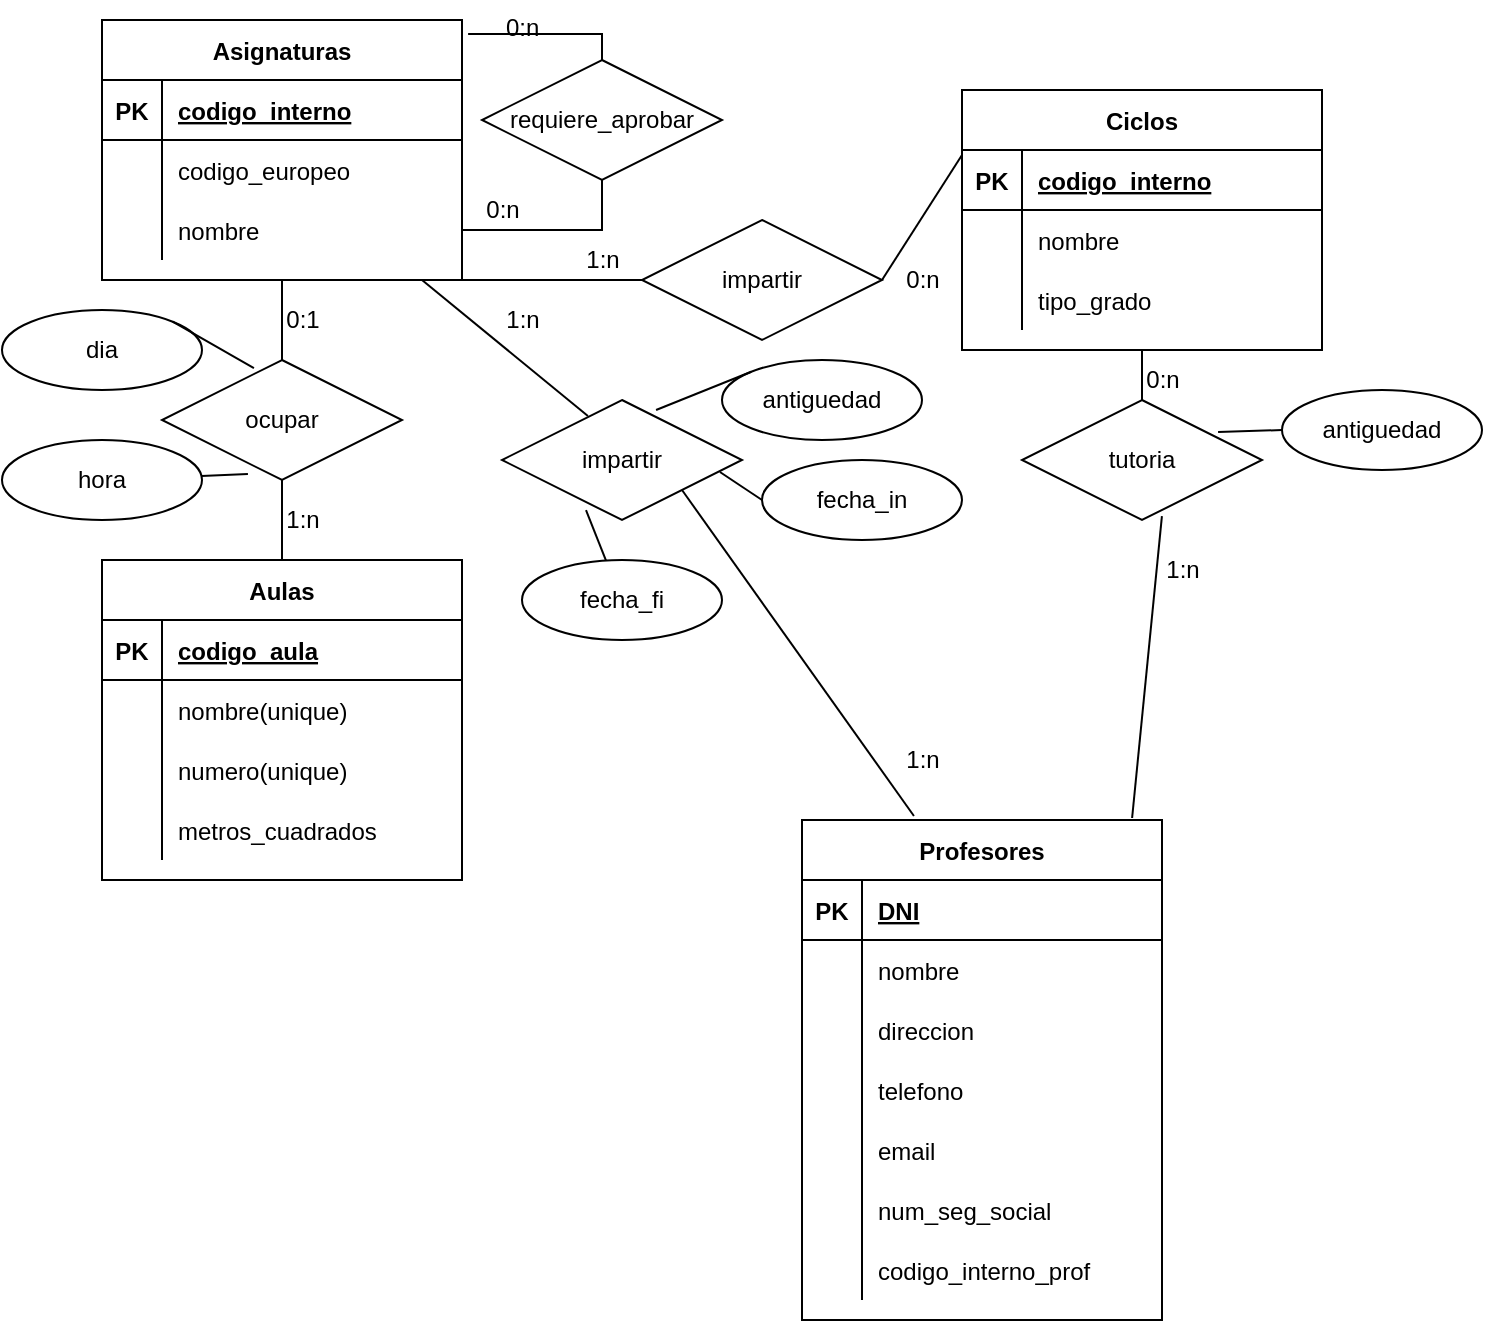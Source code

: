 <mxfile version="20.2.0" type="github">
  <diagram id="R2lEEEUBdFMjLlhIrx00" name="Page-1">
    <mxGraphModel dx="1792" dy="805" grid="1" gridSize="10" guides="1" tooltips="1" connect="1" arrows="1" fold="1" page="1" pageScale="1" pageWidth="850" pageHeight="1100" math="0" shadow="0" extFonts="Permanent Marker^https://fonts.googleapis.com/css?family=Permanent+Marker">
      <root>
        <mxCell id="0" />
        <mxCell id="1" parent="0" />
        <mxCell id="8V_vAFxQkfGyWALnuHqf-1" value="Asignaturas" style="shape=table;startSize=30;container=1;collapsible=1;childLayout=tableLayout;fixedRows=1;rowLines=0;fontStyle=1;align=center;resizeLast=1;" vertex="1" parent="1">
          <mxGeometry x="40" y="40" width="180" height="130" as="geometry" />
        </mxCell>
        <mxCell id="8V_vAFxQkfGyWALnuHqf-2" value="" style="shape=tableRow;horizontal=0;startSize=0;swimlaneHead=0;swimlaneBody=0;fillColor=none;collapsible=0;dropTarget=0;points=[[0,0.5],[1,0.5]];portConstraint=eastwest;top=0;left=0;right=0;bottom=1;" vertex="1" parent="8V_vAFxQkfGyWALnuHqf-1">
          <mxGeometry y="30" width="180" height="30" as="geometry" />
        </mxCell>
        <mxCell id="8V_vAFxQkfGyWALnuHqf-3" value="PK" style="shape=partialRectangle;connectable=0;fillColor=none;top=0;left=0;bottom=0;right=0;fontStyle=1;overflow=hidden;" vertex="1" parent="8V_vAFxQkfGyWALnuHqf-2">
          <mxGeometry width="30" height="30" as="geometry">
            <mxRectangle width="30" height="30" as="alternateBounds" />
          </mxGeometry>
        </mxCell>
        <mxCell id="8V_vAFxQkfGyWALnuHqf-4" value="codigo_interno" style="shape=partialRectangle;connectable=0;fillColor=none;top=0;left=0;bottom=0;right=0;align=left;spacingLeft=6;fontStyle=5;overflow=hidden;" vertex="1" parent="8V_vAFxQkfGyWALnuHqf-2">
          <mxGeometry x="30" width="150" height="30" as="geometry">
            <mxRectangle width="150" height="30" as="alternateBounds" />
          </mxGeometry>
        </mxCell>
        <mxCell id="8V_vAFxQkfGyWALnuHqf-5" value="" style="shape=tableRow;horizontal=0;startSize=0;swimlaneHead=0;swimlaneBody=0;fillColor=none;collapsible=0;dropTarget=0;points=[[0,0.5],[1,0.5]];portConstraint=eastwest;top=0;left=0;right=0;bottom=0;" vertex="1" parent="8V_vAFxQkfGyWALnuHqf-1">
          <mxGeometry y="60" width="180" height="30" as="geometry" />
        </mxCell>
        <mxCell id="8V_vAFxQkfGyWALnuHqf-6" value="" style="shape=partialRectangle;connectable=0;fillColor=none;top=0;left=0;bottom=0;right=0;editable=1;overflow=hidden;" vertex="1" parent="8V_vAFxQkfGyWALnuHqf-5">
          <mxGeometry width="30" height="30" as="geometry">
            <mxRectangle width="30" height="30" as="alternateBounds" />
          </mxGeometry>
        </mxCell>
        <mxCell id="8V_vAFxQkfGyWALnuHqf-7" value="codigo_europeo" style="shape=partialRectangle;connectable=0;fillColor=none;top=0;left=0;bottom=0;right=0;align=left;spacingLeft=6;overflow=hidden;" vertex="1" parent="8V_vAFxQkfGyWALnuHqf-5">
          <mxGeometry x="30" width="150" height="30" as="geometry">
            <mxRectangle width="150" height="30" as="alternateBounds" />
          </mxGeometry>
        </mxCell>
        <mxCell id="8V_vAFxQkfGyWALnuHqf-8" value="" style="shape=tableRow;horizontal=0;startSize=0;swimlaneHead=0;swimlaneBody=0;fillColor=none;collapsible=0;dropTarget=0;points=[[0,0.5],[1,0.5]];portConstraint=eastwest;top=0;left=0;right=0;bottom=0;" vertex="1" parent="8V_vAFxQkfGyWALnuHqf-1">
          <mxGeometry y="90" width="180" height="30" as="geometry" />
        </mxCell>
        <mxCell id="8V_vAFxQkfGyWALnuHqf-9" value="" style="shape=partialRectangle;connectable=0;fillColor=none;top=0;left=0;bottom=0;right=0;editable=1;overflow=hidden;" vertex="1" parent="8V_vAFxQkfGyWALnuHqf-8">
          <mxGeometry width="30" height="30" as="geometry">
            <mxRectangle width="30" height="30" as="alternateBounds" />
          </mxGeometry>
        </mxCell>
        <mxCell id="8V_vAFxQkfGyWALnuHqf-10" value="nombre" style="shape=partialRectangle;connectable=0;fillColor=none;top=0;left=0;bottom=0;right=0;align=left;spacingLeft=6;overflow=hidden;" vertex="1" parent="8V_vAFxQkfGyWALnuHqf-8">
          <mxGeometry x="30" width="150" height="30" as="geometry">
            <mxRectangle width="150" height="30" as="alternateBounds" />
          </mxGeometry>
        </mxCell>
        <mxCell id="8V_vAFxQkfGyWALnuHqf-14" value="Ciclos" style="shape=table;startSize=30;container=1;collapsible=1;childLayout=tableLayout;fixedRows=1;rowLines=0;fontStyle=1;align=center;resizeLast=1;" vertex="1" parent="1">
          <mxGeometry x="470" y="75" width="180" height="130" as="geometry" />
        </mxCell>
        <mxCell id="8V_vAFxQkfGyWALnuHqf-15" value="" style="shape=tableRow;horizontal=0;startSize=0;swimlaneHead=0;swimlaneBody=0;fillColor=none;collapsible=0;dropTarget=0;points=[[0,0.5],[1,0.5]];portConstraint=eastwest;top=0;left=0;right=0;bottom=1;" vertex="1" parent="8V_vAFxQkfGyWALnuHqf-14">
          <mxGeometry y="30" width="180" height="30" as="geometry" />
        </mxCell>
        <mxCell id="8V_vAFxQkfGyWALnuHqf-16" value="PK" style="shape=partialRectangle;connectable=0;fillColor=none;top=0;left=0;bottom=0;right=0;fontStyle=1;overflow=hidden;" vertex="1" parent="8V_vAFxQkfGyWALnuHqf-15">
          <mxGeometry width="30" height="30" as="geometry">
            <mxRectangle width="30" height="30" as="alternateBounds" />
          </mxGeometry>
        </mxCell>
        <mxCell id="8V_vAFxQkfGyWALnuHqf-17" value="codigo_interno" style="shape=partialRectangle;connectable=0;fillColor=none;top=0;left=0;bottom=0;right=0;align=left;spacingLeft=6;fontStyle=5;overflow=hidden;" vertex="1" parent="8V_vAFxQkfGyWALnuHqf-15">
          <mxGeometry x="30" width="150" height="30" as="geometry">
            <mxRectangle width="150" height="30" as="alternateBounds" />
          </mxGeometry>
        </mxCell>
        <mxCell id="8V_vAFxQkfGyWALnuHqf-21" value="" style="shape=tableRow;horizontal=0;startSize=0;swimlaneHead=0;swimlaneBody=0;fillColor=none;collapsible=0;dropTarget=0;points=[[0,0.5],[1,0.5]];portConstraint=eastwest;top=0;left=0;right=0;bottom=0;" vertex="1" parent="8V_vAFxQkfGyWALnuHqf-14">
          <mxGeometry y="60" width="180" height="30" as="geometry" />
        </mxCell>
        <mxCell id="8V_vAFxQkfGyWALnuHqf-22" value="" style="shape=partialRectangle;connectable=0;fillColor=none;top=0;left=0;bottom=0;right=0;editable=1;overflow=hidden;" vertex="1" parent="8V_vAFxQkfGyWALnuHqf-21">
          <mxGeometry width="30" height="30" as="geometry">
            <mxRectangle width="30" height="30" as="alternateBounds" />
          </mxGeometry>
        </mxCell>
        <mxCell id="8V_vAFxQkfGyWALnuHqf-23" value="nombre" style="shape=partialRectangle;connectable=0;fillColor=none;top=0;left=0;bottom=0;right=0;align=left;spacingLeft=6;overflow=hidden;" vertex="1" parent="8V_vAFxQkfGyWALnuHqf-21">
          <mxGeometry x="30" width="150" height="30" as="geometry">
            <mxRectangle width="150" height="30" as="alternateBounds" />
          </mxGeometry>
        </mxCell>
        <mxCell id="8V_vAFxQkfGyWALnuHqf-24" value="" style="shape=tableRow;horizontal=0;startSize=0;swimlaneHead=0;swimlaneBody=0;fillColor=none;collapsible=0;dropTarget=0;points=[[0,0.5],[1,0.5]];portConstraint=eastwest;top=0;left=0;right=0;bottom=0;" vertex="1" parent="8V_vAFxQkfGyWALnuHqf-14">
          <mxGeometry y="90" width="180" height="30" as="geometry" />
        </mxCell>
        <mxCell id="8V_vAFxQkfGyWALnuHqf-25" value="" style="shape=partialRectangle;connectable=0;fillColor=none;top=0;left=0;bottom=0;right=0;editable=1;overflow=hidden;" vertex="1" parent="8V_vAFxQkfGyWALnuHqf-24">
          <mxGeometry width="30" height="30" as="geometry">
            <mxRectangle width="30" height="30" as="alternateBounds" />
          </mxGeometry>
        </mxCell>
        <mxCell id="8V_vAFxQkfGyWALnuHqf-26" value="tipo_grado" style="shape=partialRectangle;connectable=0;fillColor=none;top=0;left=0;bottom=0;right=0;align=left;spacingLeft=6;overflow=hidden;" vertex="1" parent="8V_vAFxQkfGyWALnuHqf-24">
          <mxGeometry x="30" width="150" height="30" as="geometry">
            <mxRectangle width="150" height="30" as="alternateBounds" />
          </mxGeometry>
        </mxCell>
        <mxCell id="8V_vAFxQkfGyWALnuHqf-27" value="requiere_aprobar" style="shape=rhombus;perimeter=rhombusPerimeter;whiteSpace=wrap;html=1;align=center;" vertex="1" parent="1">
          <mxGeometry x="230" y="60" width="120" height="60" as="geometry" />
        </mxCell>
        <mxCell id="8V_vAFxQkfGyWALnuHqf-28" value="" style="endArrow=none;html=1;rounded=0;edgeStyle=orthogonalEdgeStyle;entryX=0.5;entryY=1;entryDx=0;entryDy=0;exitX=1;exitY=0.5;exitDx=0;exitDy=0;" edge="1" parent="1" source="8V_vAFxQkfGyWALnuHqf-8" target="8V_vAFxQkfGyWALnuHqf-27">
          <mxGeometry width="50" height="50" relative="1" as="geometry">
            <mxPoint x="300" y="330" as="sourcePoint" />
            <mxPoint x="350" y="280" as="targetPoint" />
          </mxGeometry>
        </mxCell>
        <mxCell id="8V_vAFxQkfGyWALnuHqf-29" value="" style="endArrow=none;html=1;rounded=0;edgeStyle=orthogonalEdgeStyle;exitX=1.017;exitY=0.054;exitDx=0;exitDy=0;exitPerimeter=0;entryX=0.5;entryY=0;entryDx=0;entryDy=0;" edge="1" parent="1" source="8V_vAFxQkfGyWALnuHqf-1" target="8V_vAFxQkfGyWALnuHqf-27">
          <mxGeometry width="50" height="50" relative="1" as="geometry">
            <mxPoint x="300" y="330" as="sourcePoint" />
            <mxPoint x="350" y="280" as="targetPoint" />
            <Array as="points">
              <mxPoint x="290" y="47" />
            </Array>
          </mxGeometry>
        </mxCell>
        <mxCell id="8V_vAFxQkfGyWALnuHqf-30" value="0:n" style="text;html=1;align=center;verticalAlign=middle;resizable=0;points=[];autosize=1;strokeColor=none;fillColor=none;" vertex="1" parent="1">
          <mxGeometry x="220" y="120" width="40" height="30" as="geometry" />
        </mxCell>
        <mxCell id="8V_vAFxQkfGyWALnuHqf-31" value="0:n" style="text;whiteSpace=wrap;html=1;" vertex="1" parent="1">
          <mxGeometry x="240" y="30" width="50" height="40" as="geometry" />
        </mxCell>
        <mxCell id="8V_vAFxQkfGyWALnuHqf-32" value="Aulas" style="shape=table;startSize=30;container=1;collapsible=1;childLayout=tableLayout;fixedRows=1;rowLines=0;fontStyle=1;align=center;resizeLast=1;" vertex="1" parent="1">
          <mxGeometry x="40" y="310" width="180" height="160" as="geometry" />
        </mxCell>
        <mxCell id="8V_vAFxQkfGyWALnuHqf-33" value="" style="shape=tableRow;horizontal=0;startSize=0;swimlaneHead=0;swimlaneBody=0;fillColor=none;collapsible=0;dropTarget=0;points=[[0,0.5],[1,0.5]];portConstraint=eastwest;top=0;left=0;right=0;bottom=1;" vertex="1" parent="8V_vAFxQkfGyWALnuHqf-32">
          <mxGeometry y="30" width="180" height="30" as="geometry" />
        </mxCell>
        <mxCell id="8V_vAFxQkfGyWALnuHqf-34" value="PK" style="shape=partialRectangle;connectable=0;fillColor=none;top=0;left=0;bottom=0;right=0;fontStyle=1;overflow=hidden;" vertex="1" parent="8V_vAFxQkfGyWALnuHqf-33">
          <mxGeometry width="30" height="30" as="geometry">
            <mxRectangle width="30" height="30" as="alternateBounds" />
          </mxGeometry>
        </mxCell>
        <mxCell id="8V_vAFxQkfGyWALnuHqf-35" value="codigo_aula" style="shape=partialRectangle;connectable=0;fillColor=none;top=0;left=0;bottom=0;right=0;align=left;spacingLeft=6;fontStyle=5;overflow=hidden;" vertex="1" parent="8V_vAFxQkfGyWALnuHqf-33">
          <mxGeometry x="30" width="150" height="30" as="geometry">
            <mxRectangle width="150" height="30" as="alternateBounds" />
          </mxGeometry>
        </mxCell>
        <mxCell id="8V_vAFxQkfGyWALnuHqf-36" value="" style="shape=tableRow;horizontal=0;startSize=0;swimlaneHead=0;swimlaneBody=0;fillColor=none;collapsible=0;dropTarget=0;points=[[0,0.5],[1,0.5]];portConstraint=eastwest;top=0;left=0;right=0;bottom=0;" vertex="1" parent="8V_vAFxQkfGyWALnuHqf-32">
          <mxGeometry y="60" width="180" height="30" as="geometry" />
        </mxCell>
        <mxCell id="8V_vAFxQkfGyWALnuHqf-37" value="" style="shape=partialRectangle;connectable=0;fillColor=none;top=0;left=0;bottom=0;right=0;editable=1;overflow=hidden;" vertex="1" parent="8V_vAFxQkfGyWALnuHqf-36">
          <mxGeometry width="30" height="30" as="geometry">
            <mxRectangle width="30" height="30" as="alternateBounds" />
          </mxGeometry>
        </mxCell>
        <mxCell id="8V_vAFxQkfGyWALnuHqf-38" value="nombre(unique)" style="shape=partialRectangle;connectable=0;fillColor=none;top=0;left=0;bottom=0;right=0;align=left;spacingLeft=6;overflow=hidden;" vertex="1" parent="8V_vAFxQkfGyWALnuHqf-36">
          <mxGeometry x="30" width="150" height="30" as="geometry">
            <mxRectangle width="150" height="30" as="alternateBounds" />
          </mxGeometry>
        </mxCell>
        <mxCell id="8V_vAFxQkfGyWALnuHqf-39" value="" style="shape=tableRow;horizontal=0;startSize=0;swimlaneHead=0;swimlaneBody=0;fillColor=none;collapsible=0;dropTarget=0;points=[[0,0.5],[1,0.5]];portConstraint=eastwest;top=0;left=0;right=0;bottom=0;" vertex="1" parent="8V_vAFxQkfGyWALnuHqf-32">
          <mxGeometry y="90" width="180" height="30" as="geometry" />
        </mxCell>
        <mxCell id="8V_vAFxQkfGyWALnuHqf-40" value="" style="shape=partialRectangle;connectable=0;fillColor=none;top=0;left=0;bottom=0;right=0;editable=1;overflow=hidden;" vertex="1" parent="8V_vAFxQkfGyWALnuHqf-39">
          <mxGeometry width="30" height="30" as="geometry">
            <mxRectangle width="30" height="30" as="alternateBounds" />
          </mxGeometry>
        </mxCell>
        <mxCell id="8V_vAFxQkfGyWALnuHqf-41" value="numero(unique)" style="shape=partialRectangle;connectable=0;fillColor=none;top=0;left=0;bottom=0;right=0;align=left;spacingLeft=6;overflow=hidden;" vertex="1" parent="8V_vAFxQkfGyWALnuHqf-39">
          <mxGeometry x="30" width="150" height="30" as="geometry">
            <mxRectangle width="150" height="30" as="alternateBounds" />
          </mxGeometry>
        </mxCell>
        <mxCell id="8V_vAFxQkfGyWALnuHqf-42" value="" style="shape=tableRow;horizontal=0;startSize=0;swimlaneHead=0;swimlaneBody=0;fillColor=none;collapsible=0;dropTarget=0;points=[[0,0.5],[1,0.5]];portConstraint=eastwest;top=0;left=0;right=0;bottom=0;" vertex="1" parent="8V_vAFxQkfGyWALnuHqf-32">
          <mxGeometry y="120" width="180" height="30" as="geometry" />
        </mxCell>
        <mxCell id="8V_vAFxQkfGyWALnuHqf-43" value="" style="shape=partialRectangle;connectable=0;fillColor=none;top=0;left=0;bottom=0;right=0;editable=1;overflow=hidden;" vertex="1" parent="8V_vAFxQkfGyWALnuHqf-42">
          <mxGeometry width="30" height="30" as="geometry">
            <mxRectangle width="30" height="30" as="alternateBounds" />
          </mxGeometry>
        </mxCell>
        <mxCell id="8V_vAFxQkfGyWALnuHqf-44" value="metros_cuadrados" style="shape=partialRectangle;connectable=0;fillColor=none;top=0;left=0;bottom=0;right=0;align=left;spacingLeft=6;overflow=hidden;" vertex="1" parent="8V_vAFxQkfGyWALnuHqf-42">
          <mxGeometry x="30" width="150" height="30" as="geometry">
            <mxRectangle width="150" height="30" as="alternateBounds" />
          </mxGeometry>
        </mxCell>
        <mxCell id="8V_vAFxQkfGyWALnuHqf-45" value="ocupar" style="shape=rhombus;perimeter=rhombusPerimeter;whiteSpace=wrap;html=1;align=center;" vertex="1" parent="1">
          <mxGeometry x="70" y="210" width="120" height="60" as="geometry" />
        </mxCell>
        <mxCell id="8V_vAFxQkfGyWALnuHqf-49" value="" style="endArrow=none;html=1;rounded=0;exitX=0.5;exitY=0;exitDx=0;exitDy=0;" edge="1" parent="1" source="8V_vAFxQkfGyWALnuHqf-32">
          <mxGeometry width="50" height="50" relative="1" as="geometry">
            <mxPoint x="300" y="330" as="sourcePoint" />
            <mxPoint x="130" y="270" as="targetPoint" />
          </mxGeometry>
        </mxCell>
        <mxCell id="8V_vAFxQkfGyWALnuHqf-50" value="" style="endArrow=none;html=1;rounded=0;exitX=0.5;exitY=0;exitDx=0;exitDy=0;entryX=0.5;entryY=1;entryDx=0;entryDy=0;" edge="1" parent="1" source="8V_vAFxQkfGyWALnuHqf-45" target="8V_vAFxQkfGyWALnuHqf-1">
          <mxGeometry width="50" height="50" relative="1" as="geometry">
            <mxPoint x="300" y="330" as="sourcePoint" />
            <mxPoint x="350" y="280" as="targetPoint" />
          </mxGeometry>
        </mxCell>
        <mxCell id="8V_vAFxQkfGyWALnuHqf-51" value="0:1" style="text;html=1;align=center;verticalAlign=middle;resizable=0;points=[];autosize=1;strokeColor=none;fillColor=none;" vertex="1" parent="1">
          <mxGeometry x="120" y="175" width="40" height="30" as="geometry" />
        </mxCell>
        <mxCell id="8V_vAFxQkfGyWALnuHqf-52" value="1:n" style="text;html=1;align=center;verticalAlign=middle;resizable=0;points=[];autosize=1;strokeColor=none;fillColor=none;" vertex="1" parent="1">
          <mxGeometry x="120" y="275" width="40" height="30" as="geometry" />
        </mxCell>
        <mxCell id="8V_vAFxQkfGyWALnuHqf-53" value="dia" style="ellipse;whiteSpace=wrap;html=1;align=center;" vertex="1" parent="1">
          <mxGeometry x="-10" y="185" width="100" height="40" as="geometry" />
        </mxCell>
        <mxCell id="8V_vAFxQkfGyWALnuHqf-54" value="hora" style="ellipse;whiteSpace=wrap;html=1;align=center;" vertex="1" parent="1">
          <mxGeometry x="-10" y="250" width="100" height="40" as="geometry" />
        </mxCell>
        <mxCell id="8V_vAFxQkfGyWALnuHqf-55" value="" style="endArrow=none;html=1;rounded=0;exitX=0.383;exitY=0.067;exitDx=0;exitDy=0;exitPerimeter=0;entryX=1;entryY=0;entryDx=0;entryDy=0;" edge="1" parent="1" source="8V_vAFxQkfGyWALnuHqf-45" target="8V_vAFxQkfGyWALnuHqf-53">
          <mxGeometry width="50" height="50" relative="1" as="geometry">
            <mxPoint x="300" y="330" as="sourcePoint" />
            <mxPoint x="350" y="280" as="targetPoint" />
          </mxGeometry>
        </mxCell>
        <mxCell id="8V_vAFxQkfGyWALnuHqf-56" value="" style="endArrow=none;html=1;rounded=0;exitX=0.358;exitY=0.95;exitDx=0;exitDy=0;exitPerimeter=0;" edge="1" parent="1" source="8V_vAFxQkfGyWALnuHqf-45" target="8V_vAFxQkfGyWALnuHqf-54">
          <mxGeometry width="50" height="50" relative="1" as="geometry">
            <mxPoint x="300" y="330" as="sourcePoint" />
            <mxPoint x="350" y="280" as="targetPoint" />
          </mxGeometry>
        </mxCell>
        <mxCell id="8V_vAFxQkfGyWALnuHqf-57" value="impartir" style="shape=rhombus;perimeter=rhombusPerimeter;whiteSpace=wrap;html=1;align=center;" vertex="1" parent="1">
          <mxGeometry x="310" y="140" width="120" height="60" as="geometry" />
        </mxCell>
        <mxCell id="8V_vAFxQkfGyWALnuHqf-58" value="" style="endArrow=none;html=1;rounded=0;exitX=1;exitY=1;exitDx=0;exitDy=0;entryX=0;entryY=0.5;entryDx=0;entryDy=0;" edge="1" parent="1" source="8V_vAFxQkfGyWALnuHqf-1" target="8V_vAFxQkfGyWALnuHqf-57">
          <mxGeometry width="50" height="50" relative="1" as="geometry">
            <mxPoint x="300" y="330" as="sourcePoint" />
            <mxPoint x="350" y="280" as="targetPoint" />
          </mxGeometry>
        </mxCell>
        <mxCell id="8V_vAFxQkfGyWALnuHqf-59" value="" style="endArrow=none;html=1;rounded=0;exitX=1;exitY=0.5;exitDx=0;exitDy=0;entryX=0;entryY=0.25;entryDx=0;entryDy=0;" edge="1" parent="1" source="8V_vAFxQkfGyWALnuHqf-57" target="8V_vAFxQkfGyWALnuHqf-14">
          <mxGeometry width="50" height="50" relative="1" as="geometry">
            <mxPoint x="300" y="330" as="sourcePoint" />
            <mxPoint x="350" y="280" as="targetPoint" />
          </mxGeometry>
        </mxCell>
        <mxCell id="8V_vAFxQkfGyWALnuHqf-60" value="0:n" style="text;html=1;align=center;verticalAlign=middle;resizable=0;points=[];autosize=1;strokeColor=none;fillColor=none;" vertex="1" parent="1">
          <mxGeometry x="430" y="155" width="40" height="30" as="geometry" />
        </mxCell>
        <mxCell id="8V_vAFxQkfGyWALnuHqf-61" value="1:n" style="text;html=1;align=center;verticalAlign=middle;resizable=0;points=[];autosize=1;strokeColor=none;fillColor=none;" vertex="1" parent="1">
          <mxGeometry x="270" y="145" width="40" height="30" as="geometry" />
        </mxCell>
        <mxCell id="8V_vAFxQkfGyWALnuHqf-62" value="Profesores" style="shape=table;startSize=30;container=1;collapsible=1;childLayout=tableLayout;fixedRows=1;rowLines=0;fontStyle=1;align=center;resizeLast=1;" vertex="1" parent="1">
          <mxGeometry x="390" y="440" width="180" height="250" as="geometry" />
        </mxCell>
        <mxCell id="8V_vAFxQkfGyWALnuHqf-63" value="" style="shape=tableRow;horizontal=0;startSize=0;swimlaneHead=0;swimlaneBody=0;fillColor=none;collapsible=0;dropTarget=0;points=[[0,0.5],[1,0.5]];portConstraint=eastwest;top=0;left=0;right=0;bottom=1;" vertex="1" parent="8V_vAFxQkfGyWALnuHqf-62">
          <mxGeometry y="30" width="180" height="30" as="geometry" />
        </mxCell>
        <mxCell id="8V_vAFxQkfGyWALnuHqf-64" value="PK" style="shape=partialRectangle;connectable=0;fillColor=none;top=0;left=0;bottom=0;right=0;fontStyle=1;overflow=hidden;" vertex="1" parent="8V_vAFxQkfGyWALnuHqf-63">
          <mxGeometry width="30" height="30" as="geometry">
            <mxRectangle width="30" height="30" as="alternateBounds" />
          </mxGeometry>
        </mxCell>
        <mxCell id="8V_vAFxQkfGyWALnuHqf-65" value="DNI" style="shape=partialRectangle;connectable=0;fillColor=none;top=0;left=0;bottom=0;right=0;align=left;spacingLeft=6;fontStyle=5;overflow=hidden;" vertex="1" parent="8V_vAFxQkfGyWALnuHqf-63">
          <mxGeometry x="30" width="150" height="30" as="geometry">
            <mxRectangle width="150" height="30" as="alternateBounds" />
          </mxGeometry>
        </mxCell>
        <mxCell id="8V_vAFxQkfGyWALnuHqf-66" value="" style="shape=tableRow;horizontal=0;startSize=0;swimlaneHead=0;swimlaneBody=0;fillColor=none;collapsible=0;dropTarget=0;points=[[0,0.5],[1,0.5]];portConstraint=eastwest;top=0;left=0;right=0;bottom=0;" vertex="1" parent="8V_vAFxQkfGyWALnuHqf-62">
          <mxGeometry y="60" width="180" height="30" as="geometry" />
        </mxCell>
        <mxCell id="8V_vAFxQkfGyWALnuHqf-67" value="" style="shape=partialRectangle;connectable=0;fillColor=none;top=0;left=0;bottom=0;right=0;editable=1;overflow=hidden;" vertex="1" parent="8V_vAFxQkfGyWALnuHqf-66">
          <mxGeometry width="30" height="30" as="geometry">
            <mxRectangle width="30" height="30" as="alternateBounds" />
          </mxGeometry>
        </mxCell>
        <mxCell id="8V_vAFxQkfGyWALnuHqf-68" value="nombre" style="shape=partialRectangle;connectable=0;fillColor=none;top=0;left=0;bottom=0;right=0;align=left;spacingLeft=6;overflow=hidden;" vertex="1" parent="8V_vAFxQkfGyWALnuHqf-66">
          <mxGeometry x="30" width="150" height="30" as="geometry">
            <mxRectangle width="150" height="30" as="alternateBounds" />
          </mxGeometry>
        </mxCell>
        <mxCell id="8V_vAFxQkfGyWALnuHqf-69" value="" style="shape=tableRow;horizontal=0;startSize=0;swimlaneHead=0;swimlaneBody=0;fillColor=none;collapsible=0;dropTarget=0;points=[[0,0.5],[1,0.5]];portConstraint=eastwest;top=0;left=0;right=0;bottom=0;" vertex="1" parent="8V_vAFxQkfGyWALnuHqf-62">
          <mxGeometry y="90" width="180" height="30" as="geometry" />
        </mxCell>
        <mxCell id="8V_vAFxQkfGyWALnuHqf-70" value="" style="shape=partialRectangle;connectable=0;fillColor=none;top=0;left=0;bottom=0;right=0;editable=1;overflow=hidden;" vertex="1" parent="8V_vAFxQkfGyWALnuHqf-69">
          <mxGeometry width="30" height="30" as="geometry">
            <mxRectangle width="30" height="30" as="alternateBounds" />
          </mxGeometry>
        </mxCell>
        <mxCell id="8V_vAFxQkfGyWALnuHqf-71" value="direccion" style="shape=partialRectangle;connectable=0;fillColor=none;top=0;left=0;bottom=0;right=0;align=left;spacingLeft=6;overflow=hidden;" vertex="1" parent="8V_vAFxQkfGyWALnuHqf-69">
          <mxGeometry x="30" width="150" height="30" as="geometry">
            <mxRectangle width="150" height="30" as="alternateBounds" />
          </mxGeometry>
        </mxCell>
        <mxCell id="8V_vAFxQkfGyWALnuHqf-72" value="" style="shape=tableRow;horizontal=0;startSize=0;swimlaneHead=0;swimlaneBody=0;fillColor=none;collapsible=0;dropTarget=0;points=[[0,0.5],[1,0.5]];portConstraint=eastwest;top=0;left=0;right=0;bottom=0;" vertex="1" parent="8V_vAFxQkfGyWALnuHqf-62">
          <mxGeometry y="120" width="180" height="30" as="geometry" />
        </mxCell>
        <mxCell id="8V_vAFxQkfGyWALnuHqf-73" value="" style="shape=partialRectangle;connectable=0;fillColor=none;top=0;left=0;bottom=0;right=0;editable=1;overflow=hidden;" vertex="1" parent="8V_vAFxQkfGyWALnuHqf-72">
          <mxGeometry width="30" height="30" as="geometry">
            <mxRectangle width="30" height="30" as="alternateBounds" />
          </mxGeometry>
        </mxCell>
        <mxCell id="8V_vAFxQkfGyWALnuHqf-74" value="telefono" style="shape=partialRectangle;connectable=0;fillColor=none;top=0;left=0;bottom=0;right=0;align=left;spacingLeft=6;overflow=hidden;" vertex="1" parent="8V_vAFxQkfGyWALnuHqf-72">
          <mxGeometry x="30" width="150" height="30" as="geometry">
            <mxRectangle width="150" height="30" as="alternateBounds" />
          </mxGeometry>
        </mxCell>
        <mxCell id="8V_vAFxQkfGyWALnuHqf-75" value="" style="shape=tableRow;horizontal=0;startSize=0;swimlaneHead=0;swimlaneBody=0;fillColor=none;collapsible=0;dropTarget=0;points=[[0,0.5],[1,0.5]];portConstraint=eastwest;top=0;left=0;right=0;bottom=0;" vertex="1" parent="8V_vAFxQkfGyWALnuHqf-62">
          <mxGeometry y="150" width="180" height="30" as="geometry" />
        </mxCell>
        <mxCell id="8V_vAFxQkfGyWALnuHqf-76" value="" style="shape=partialRectangle;connectable=0;fillColor=none;top=0;left=0;bottom=0;right=0;editable=1;overflow=hidden;" vertex="1" parent="8V_vAFxQkfGyWALnuHqf-75">
          <mxGeometry width="30" height="30" as="geometry">
            <mxRectangle width="30" height="30" as="alternateBounds" />
          </mxGeometry>
        </mxCell>
        <mxCell id="8V_vAFxQkfGyWALnuHqf-77" value="email" style="shape=partialRectangle;connectable=0;fillColor=none;top=0;left=0;bottom=0;right=0;align=left;spacingLeft=6;overflow=hidden;" vertex="1" parent="8V_vAFxQkfGyWALnuHqf-75">
          <mxGeometry x="30" width="150" height="30" as="geometry">
            <mxRectangle width="150" height="30" as="alternateBounds" />
          </mxGeometry>
        </mxCell>
        <mxCell id="8V_vAFxQkfGyWALnuHqf-78" value="" style="shape=tableRow;horizontal=0;startSize=0;swimlaneHead=0;swimlaneBody=0;fillColor=none;collapsible=0;dropTarget=0;points=[[0,0.5],[1,0.5]];portConstraint=eastwest;top=0;left=0;right=0;bottom=0;" vertex="1" parent="8V_vAFxQkfGyWALnuHqf-62">
          <mxGeometry y="180" width="180" height="30" as="geometry" />
        </mxCell>
        <mxCell id="8V_vAFxQkfGyWALnuHqf-79" value="" style="shape=partialRectangle;connectable=0;fillColor=none;top=0;left=0;bottom=0;right=0;editable=1;overflow=hidden;" vertex="1" parent="8V_vAFxQkfGyWALnuHqf-78">
          <mxGeometry width="30" height="30" as="geometry">
            <mxRectangle width="30" height="30" as="alternateBounds" />
          </mxGeometry>
        </mxCell>
        <mxCell id="8V_vAFxQkfGyWALnuHqf-80" value="num_seg_social" style="shape=partialRectangle;connectable=0;fillColor=none;top=0;left=0;bottom=0;right=0;align=left;spacingLeft=6;overflow=hidden;" vertex="1" parent="8V_vAFxQkfGyWALnuHqf-78">
          <mxGeometry x="30" width="150" height="30" as="geometry">
            <mxRectangle width="150" height="30" as="alternateBounds" />
          </mxGeometry>
        </mxCell>
        <mxCell id="8V_vAFxQkfGyWALnuHqf-81" value="" style="shape=tableRow;horizontal=0;startSize=0;swimlaneHead=0;swimlaneBody=0;fillColor=none;collapsible=0;dropTarget=0;points=[[0,0.5],[1,0.5]];portConstraint=eastwest;top=0;left=0;right=0;bottom=0;" vertex="1" parent="8V_vAFxQkfGyWALnuHqf-62">
          <mxGeometry y="210" width="180" height="30" as="geometry" />
        </mxCell>
        <mxCell id="8V_vAFxQkfGyWALnuHqf-82" value="" style="shape=partialRectangle;connectable=0;fillColor=none;top=0;left=0;bottom=0;right=0;editable=1;overflow=hidden;" vertex="1" parent="8V_vAFxQkfGyWALnuHqf-81">
          <mxGeometry width="30" height="30" as="geometry">
            <mxRectangle width="30" height="30" as="alternateBounds" />
          </mxGeometry>
        </mxCell>
        <mxCell id="8V_vAFxQkfGyWALnuHqf-83" value="codigo_interno_prof" style="shape=partialRectangle;connectable=0;fillColor=none;top=0;left=0;bottom=0;right=0;align=left;spacingLeft=6;overflow=hidden;" vertex="1" parent="8V_vAFxQkfGyWALnuHqf-81">
          <mxGeometry x="30" width="150" height="30" as="geometry">
            <mxRectangle width="150" height="30" as="alternateBounds" />
          </mxGeometry>
        </mxCell>
        <mxCell id="8V_vAFxQkfGyWALnuHqf-87" value="impartir" style="shape=rhombus;perimeter=rhombusPerimeter;whiteSpace=wrap;html=1;align=center;" vertex="1" parent="1">
          <mxGeometry x="240" y="230" width="120" height="60" as="geometry" />
        </mxCell>
        <mxCell id="8V_vAFxQkfGyWALnuHqf-88" value="" style="endArrow=none;html=1;rounded=0;exitX=0.358;exitY=0.133;exitDx=0;exitDy=0;exitPerimeter=0;" edge="1" parent="1" source="8V_vAFxQkfGyWALnuHqf-87">
          <mxGeometry width="50" height="50" relative="1" as="geometry">
            <mxPoint x="300" y="260" as="sourcePoint" />
            <mxPoint x="200" y="170" as="targetPoint" />
          </mxGeometry>
        </mxCell>
        <mxCell id="8V_vAFxQkfGyWALnuHqf-89" value="" style="endArrow=none;html=1;rounded=0;exitX=1;exitY=1;exitDx=0;exitDy=0;entryX=0.311;entryY=-0.008;entryDx=0;entryDy=0;entryPerimeter=0;" edge="1" parent="1" source="8V_vAFxQkfGyWALnuHqf-87" target="8V_vAFxQkfGyWALnuHqf-62">
          <mxGeometry width="50" height="50" relative="1" as="geometry">
            <mxPoint x="300" y="260" as="sourcePoint" />
            <mxPoint x="350" y="210" as="targetPoint" />
          </mxGeometry>
        </mxCell>
        <mxCell id="8V_vAFxQkfGyWALnuHqf-90" value="antiguedad" style="ellipse;whiteSpace=wrap;html=1;align=center;" vertex="1" parent="1">
          <mxGeometry x="350" y="210" width="100" height="40" as="geometry" />
        </mxCell>
        <mxCell id="8V_vAFxQkfGyWALnuHqf-91" value="" style="endArrow=none;html=1;rounded=0;exitX=0.642;exitY=0.083;exitDx=0;exitDy=0;exitPerimeter=0;entryX=0;entryY=0;entryDx=0;entryDy=0;" edge="1" parent="1" source="8V_vAFxQkfGyWALnuHqf-87" target="8V_vAFxQkfGyWALnuHqf-90">
          <mxGeometry width="50" height="50" relative="1" as="geometry">
            <mxPoint x="300" y="260" as="sourcePoint" />
            <mxPoint x="350" y="210" as="targetPoint" />
          </mxGeometry>
        </mxCell>
        <mxCell id="8V_vAFxQkfGyWALnuHqf-92" value="1:n" style="text;html=1;align=center;verticalAlign=middle;resizable=0;points=[];autosize=1;strokeColor=none;fillColor=none;" vertex="1" parent="1">
          <mxGeometry x="230" y="175" width="40" height="30" as="geometry" />
        </mxCell>
        <mxCell id="8V_vAFxQkfGyWALnuHqf-93" value="1:n" style="text;html=1;align=center;verticalAlign=middle;resizable=0;points=[];autosize=1;strokeColor=none;fillColor=none;" vertex="1" parent="1">
          <mxGeometry x="430" y="395" width="40" height="30" as="geometry" />
        </mxCell>
        <mxCell id="8V_vAFxQkfGyWALnuHqf-95" value="tutoria" style="shape=rhombus;perimeter=rhombusPerimeter;whiteSpace=wrap;html=1;align=center;" vertex="1" parent="1">
          <mxGeometry x="500" y="230" width="120" height="60" as="geometry" />
        </mxCell>
        <mxCell id="8V_vAFxQkfGyWALnuHqf-96" value="" style="endArrow=none;html=1;rounded=0;exitX=0.917;exitY=-0.004;exitDx=0;exitDy=0;exitPerimeter=0;entryX=0.583;entryY=0.967;entryDx=0;entryDy=0;entryPerimeter=0;" edge="1" parent="1" source="8V_vAFxQkfGyWALnuHqf-62" target="8V_vAFxQkfGyWALnuHqf-95">
          <mxGeometry width="50" height="50" relative="1" as="geometry">
            <mxPoint x="630" y="380" as="sourcePoint" />
            <mxPoint x="680" y="330" as="targetPoint" />
          </mxGeometry>
        </mxCell>
        <mxCell id="8V_vAFxQkfGyWALnuHqf-97" value="" style="endArrow=none;html=1;rounded=0;exitX=0.5;exitY=1;exitDx=0;exitDy=0;" edge="1" parent="1" source="8V_vAFxQkfGyWALnuHqf-14" target="8V_vAFxQkfGyWALnuHqf-95">
          <mxGeometry width="50" height="50" relative="1" as="geometry">
            <mxPoint x="430" y="380" as="sourcePoint" />
            <mxPoint x="480" y="330" as="targetPoint" />
          </mxGeometry>
        </mxCell>
        <mxCell id="8V_vAFxQkfGyWALnuHqf-99" value="antiguedad" style="ellipse;whiteSpace=wrap;html=1;align=center;" vertex="1" parent="1">
          <mxGeometry x="630" y="225" width="100" height="40" as="geometry" />
        </mxCell>
        <mxCell id="8V_vAFxQkfGyWALnuHqf-100" value="" style="endArrow=none;html=1;rounded=0;exitX=0.817;exitY=0.267;exitDx=0;exitDy=0;exitPerimeter=0;entryX=0;entryY=0.5;entryDx=0;entryDy=0;" edge="1" parent="1" source="8V_vAFxQkfGyWALnuHqf-95" target="8V_vAFxQkfGyWALnuHqf-99">
          <mxGeometry width="50" height="50" relative="1" as="geometry">
            <mxPoint x="430" y="380" as="sourcePoint" />
            <mxPoint x="480" y="330" as="targetPoint" />
          </mxGeometry>
        </mxCell>
        <mxCell id="8V_vAFxQkfGyWALnuHqf-101" value="0:n" style="text;html=1;align=center;verticalAlign=middle;resizable=0;points=[];autosize=1;strokeColor=none;fillColor=none;" vertex="1" parent="1">
          <mxGeometry x="550" y="205" width="40" height="30" as="geometry" />
        </mxCell>
        <mxCell id="8V_vAFxQkfGyWALnuHqf-102" value="1:n" style="text;html=1;align=center;verticalAlign=middle;resizable=0;points=[];autosize=1;strokeColor=none;fillColor=none;" vertex="1" parent="1">
          <mxGeometry x="560" y="300" width="40" height="30" as="geometry" />
        </mxCell>
        <mxCell id="8V_vAFxQkfGyWALnuHqf-103" value="fecha_fi" style="ellipse;whiteSpace=wrap;html=1;align=center;" vertex="1" parent="1">
          <mxGeometry x="250" y="310" width="100" height="40" as="geometry" />
        </mxCell>
        <mxCell id="8V_vAFxQkfGyWALnuHqf-104" value="fecha_in" style="ellipse;whiteSpace=wrap;html=1;align=center;" vertex="1" parent="1">
          <mxGeometry x="370" y="260" width="100" height="40" as="geometry" />
        </mxCell>
        <mxCell id="8V_vAFxQkfGyWALnuHqf-105" value="" style="endArrow=none;html=1;rounded=0;exitX=0.908;exitY=0.6;exitDx=0;exitDy=0;entryX=0;entryY=0.5;entryDx=0;entryDy=0;exitPerimeter=0;" edge="1" parent="1" source="8V_vAFxQkfGyWALnuHqf-87" target="8V_vAFxQkfGyWALnuHqf-104">
          <mxGeometry width="50" height="50" relative="1" as="geometry">
            <mxPoint x="430" y="380" as="sourcePoint" />
            <mxPoint x="480" y="330" as="targetPoint" />
          </mxGeometry>
        </mxCell>
        <mxCell id="8V_vAFxQkfGyWALnuHqf-106" value="" style="endArrow=none;html=1;rounded=0;exitX=0.35;exitY=0.917;exitDx=0;exitDy=0;exitPerimeter=0;" edge="1" parent="1" source="8V_vAFxQkfGyWALnuHqf-87" target="8V_vAFxQkfGyWALnuHqf-103">
          <mxGeometry width="50" height="50" relative="1" as="geometry">
            <mxPoint x="430" y="380" as="sourcePoint" />
            <mxPoint x="480" y="330" as="targetPoint" />
          </mxGeometry>
        </mxCell>
      </root>
    </mxGraphModel>
  </diagram>
</mxfile>
